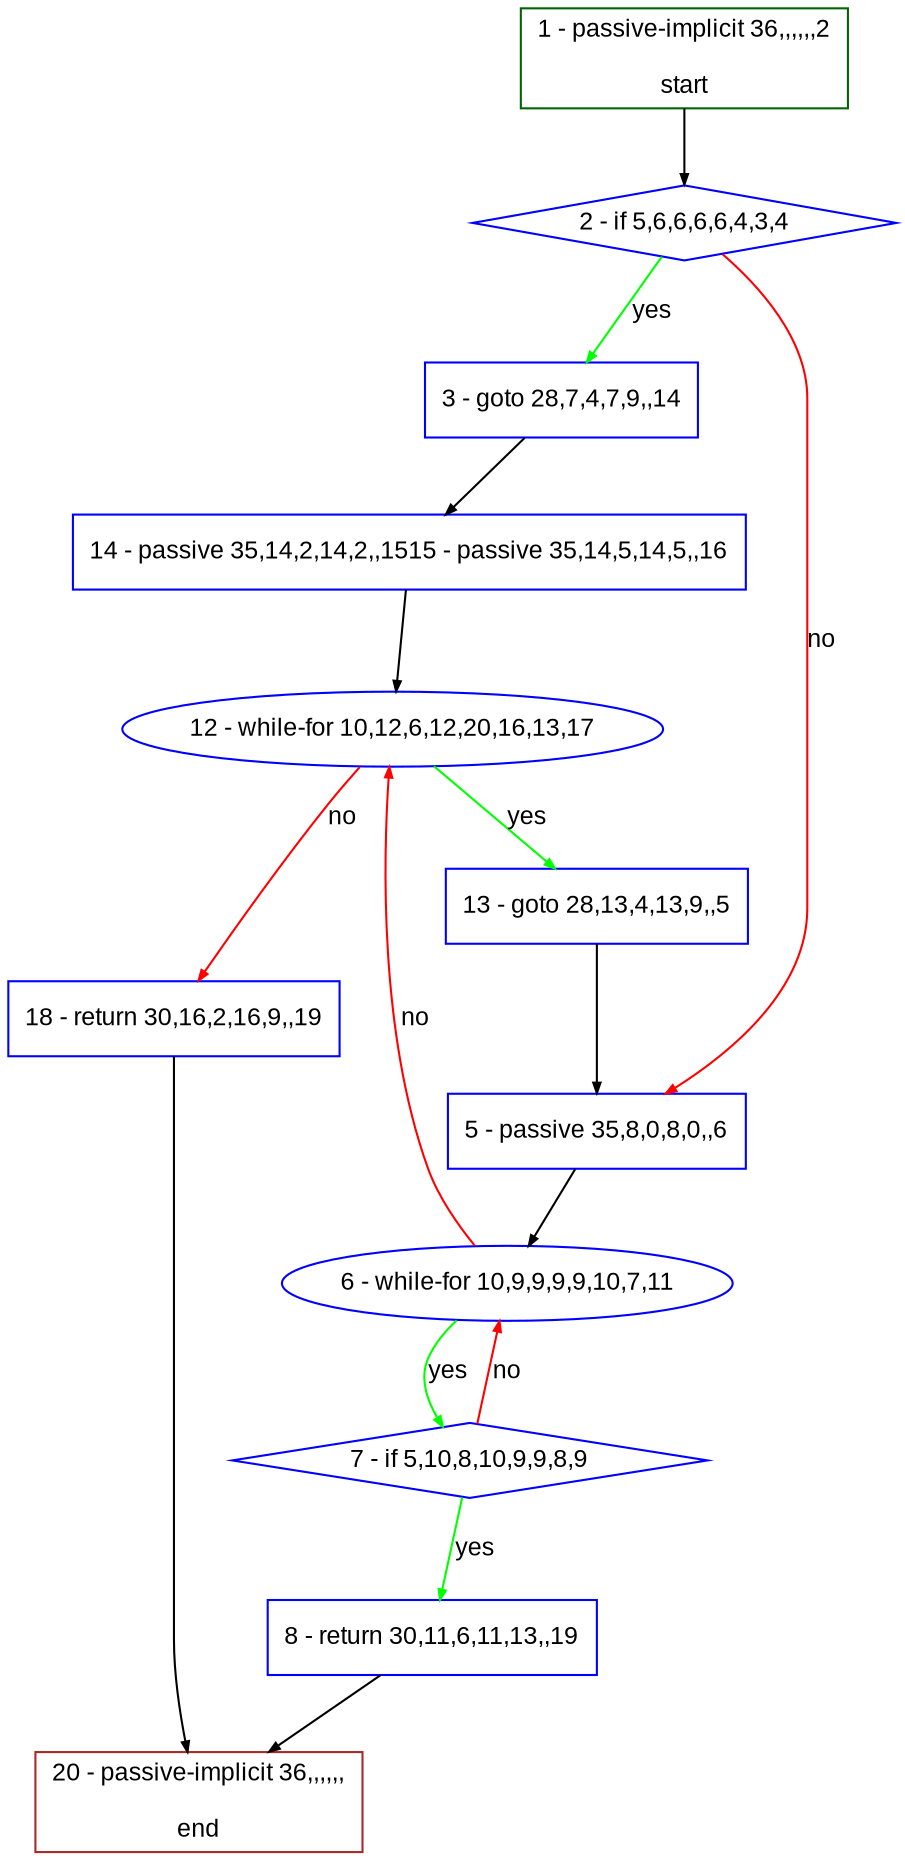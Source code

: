 digraph "" {
  graph [bgcolor="white", fillcolor="#FFFFCC", pack="true", packmode="clust", fontname="Arial", label="", fontsize="12", compound="true", style="rounded,filled"];
  node [node_initialized="no", fillcolor="white", fontname="Arial", label="", color="grey", fontsize="12", fixedsize="false", compound="true", shape="rectangle", style="filled"];
  edge [arrowtail="none", lhead="", fontcolor="black", fontname="Arial", label="", color="black", fontsize="12", arrowhead="normal", arrowsize="0.5", compound="true", ltail="", dir="forward"];
  __N1 [fillcolor="#ffffff", label="2 - if 5,6,6,6,6,4,3,4", color="#0000ff", shape="diamond", style="filled"];
  __N2 [fillcolor="#ffffff", label="1 - passive-implicit 36,,,,,,2\n\nstart", color="#006400", shape="box", style="filled"];
  __N3 [fillcolor="#ffffff", label="3 - goto 28,7,4,7,9,,14", color="#0000ff", shape="box", style="filled"];
  __N4 [fillcolor="#ffffff", label="5 - passive 35,8,0,8,0,,6", color="#0000ff", shape="box", style="filled"];
  __N5 [fillcolor="#ffffff", label="14 - passive 35,14,2,14,2,,1515 - passive 35,14,5,14,5,,16", color="#0000ff", shape="box", style="filled"];
  __N6 [fillcolor="#ffffff", label="6 - while-for 10,9,9,9,9,10,7,11", color="#0000ff", shape="oval", style="filled"];
  __N7 [fillcolor="#ffffff", label="7 - if 5,10,8,10,9,9,8,9", color="#0000ff", shape="diamond", style="filled"];
  __N8 [fillcolor="#ffffff", label="12 - while-for 10,12,6,12,20,16,13,17", color="#0000ff", shape="oval", style="filled"];
  __N9 [fillcolor="#ffffff", label="8 - return 30,11,6,11,13,,19", color="#0000ff", shape="box", style="filled"];
  __N10 [fillcolor="#ffffff", label="20 - passive-implicit 36,,,,,,\n\nend", color="#a52a2a", shape="box", style="filled"];
  __N11 [fillcolor="#ffffff", label="13 - goto 28,13,4,13,9,,5", color="#0000ff", shape="box", style="filled"];
  __N12 [fillcolor="#ffffff", label="18 - return 30,16,2,16,9,,19", color="#0000ff", shape="box", style="filled"];
  __N2 -> __N1 [arrowtail="none", color="#000000", label="", arrowhead="normal", dir="forward"];
  __N1 -> __N3 [arrowtail="none", color="#00ff00", label="yes", arrowhead="normal", dir="forward"];
  __N1 -> __N4 [arrowtail="none", color="#ff0000", label="no", arrowhead="normal", dir="forward"];
  __N3 -> __N5 [arrowtail="none", color="#000000", label="", arrowhead="normal", dir="forward"];
  __N4 -> __N6 [arrowtail="none", color="#000000", label="", arrowhead="normal", dir="forward"];
  __N6 -> __N7 [arrowtail="none", color="#00ff00", label="yes", arrowhead="normal", dir="forward"];
  __N7 -> __N6 [arrowtail="none", color="#ff0000", label="no", arrowhead="normal", dir="forward"];
  __N6 -> __N8 [arrowtail="none", color="#ff0000", label="no", arrowhead="normal", dir="forward"];
  __N7 -> __N9 [arrowtail="none", color="#00ff00", label="yes", arrowhead="normal", dir="forward"];
  __N9 -> __N10 [arrowtail="none", color="#000000", label="", arrowhead="normal", dir="forward"];
  __N8 -> __N11 [arrowtail="none", color="#00ff00", label="yes", arrowhead="normal", dir="forward"];
  __N8 -> __N12 [arrowtail="none", color="#ff0000", label="no", arrowhead="normal", dir="forward"];
  __N11 -> __N4 [arrowtail="none", color="#000000", label="", arrowhead="normal", dir="forward"];
  __N5 -> __N8 [arrowtail="none", color="#000000", label="", arrowhead="normal", dir="forward"];
  __N12 -> __N10 [arrowtail="none", color="#000000", label="", arrowhead="normal", dir="forward"];
}
